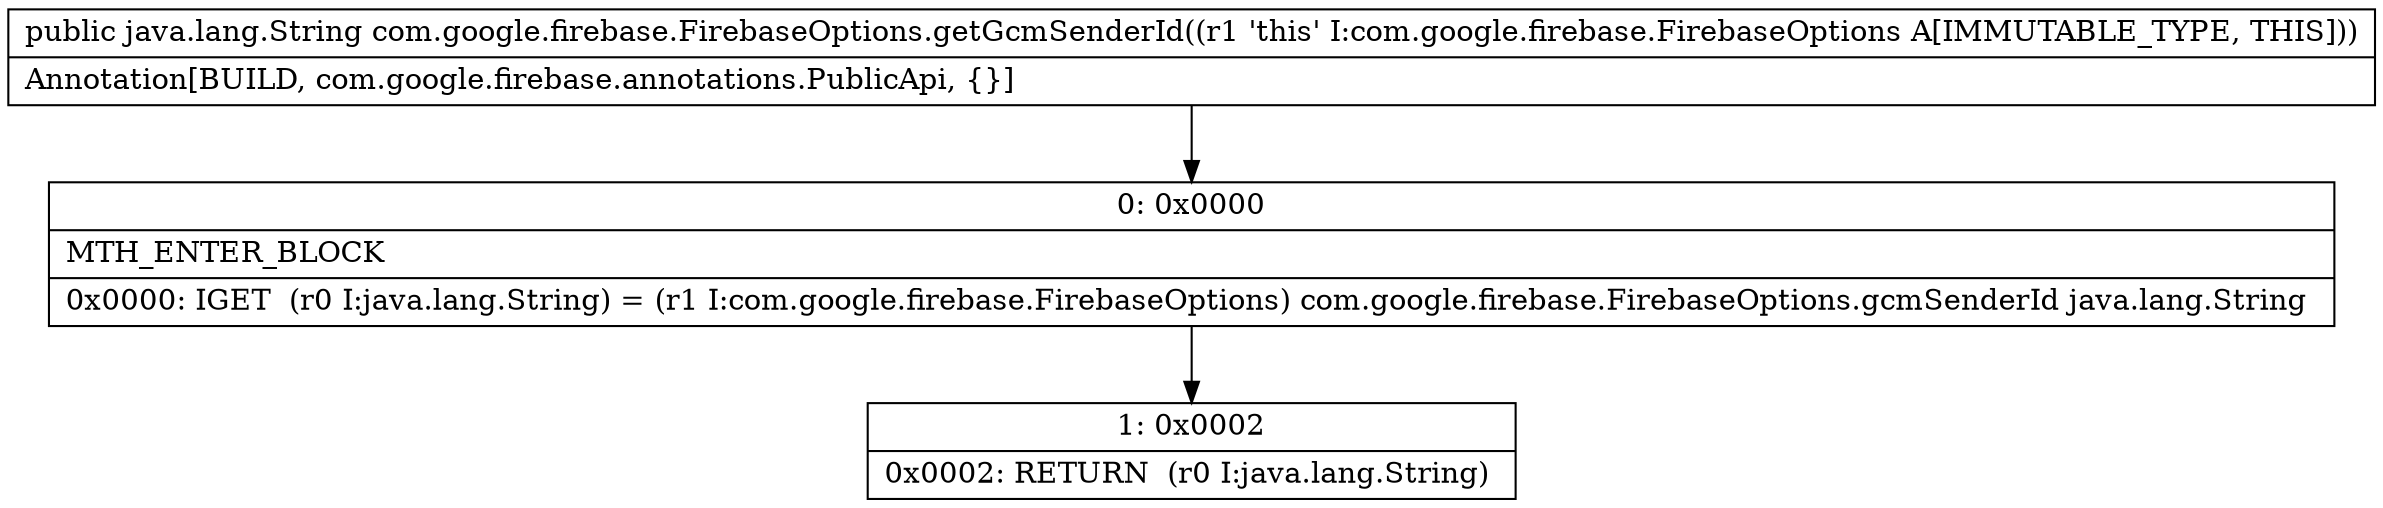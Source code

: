 digraph "CFG forcom.google.firebase.FirebaseOptions.getGcmSenderId()Ljava\/lang\/String;" {
Node_0 [shape=record,label="{0\:\ 0x0000|MTH_ENTER_BLOCK\l|0x0000: IGET  (r0 I:java.lang.String) = (r1 I:com.google.firebase.FirebaseOptions) com.google.firebase.FirebaseOptions.gcmSenderId java.lang.String \l}"];
Node_1 [shape=record,label="{1\:\ 0x0002|0x0002: RETURN  (r0 I:java.lang.String) \l}"];
MethodNode[shape=record,label="{public java.lang.String com.google.firebase.FirebaseOptions.getGcmSenderId((r1 'this' I:com.google.firebase.FirebaseOptions A[IMMUTABLE_TYPE, THIS]))  | Annotation[BUILD, com.google.firebase.annotations.PublicApi, \{\}]\l}"];
MethodNode -> Node_0;
Node_0 -> Node_1;
}

